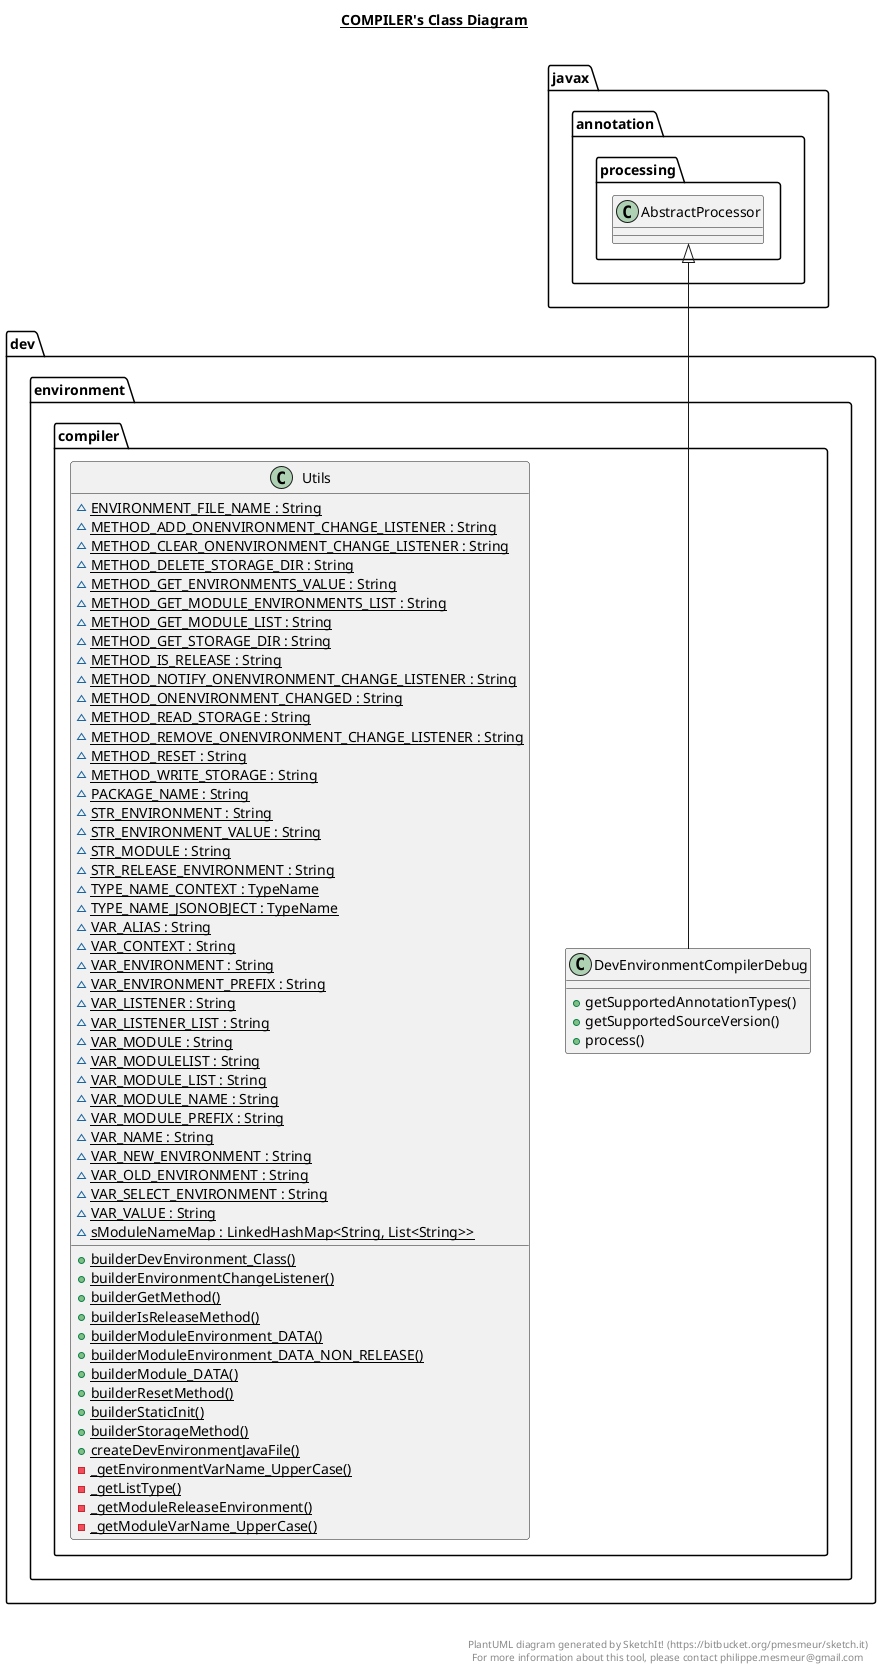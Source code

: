 @startuml

title __COMPILER's Class Diagram__\n

  namespace dev.environment.compiler {
    class dev.environment.compiler.DevEnvironmentCompilerDebug {
        + getSupportedAnnotationTypes()
        + getSupportedSourceVersion()
        + process()
    }
  }
  

  namespace dev.environment.compiler {
    class dev.environment.compiler.Utils {
        {static} ~ ENVIRONMENT_FILE_NAME : String
        {static} ~ METHOD_ADD_ONENVIRONMENT_CHANGE_LISTENER : String
        {static} ~ METHOD_CLEAR_ONENVIRONMENT_CHANGE_LISTENER : String
        {static} ~ METHOD_DELETE_STORAGE_DIR : String
        {static} ~ METHOD_GET_ENVIRONMENTS_VALUE : String
        {static} ~ METHOD_GET_MODULE_ENVIRONMENTS_LIST : String
        {static} ~ METHOD_GET_MODULE_LIST : String
        {static} ~ METHOD_GET_STORAGE_DIR : String
        {static} ~ METHOD_IS_RELEASE : String
        {static} ~ METHOD_NOTIFY_ONENVIRONMENT_CHANGE_LISTENER : String
        {static} ~ METHOD_ONENVIRONMENT_CHANGED : String
        {static} ~ METHOD_READ_STORAGE : String
        {static} ~ METHOD_REMOVE_ONENVIRONMENT_CHANGE_LISTENER : String
        {static} ~ METHOD_RESET : String
        {static} ~ METHOD_WRITE_STORAGE : String
        {static} ~ PACKAGE_NAME : String
        {static} ~ STR_ENVIRONMENT : String
        {static} ~ STR_ENVIRONMENT_VALUE : String
        {static} ~ STR_MODULE : String
        {static} ~ STR_RELEASE_ENVIRONMENT : String
        {static} ~ TYPE_NAME_CONTEXT : TypeName
        {static} ~ TYPE_NAME_JSONOBJECT : TypeName
        {static} ~ VAR_ALIAS : String
        {static} ~ VAR_CONTEXT : String
        {static} ~ VAR_ENVIRONMENT : String
        {static} ~ VAR_ENVIRONMENT_PREFIX : String
        {static} ~ VAR_LISTENER : String
        {static} ~ VAR_LISTENER_LIST : String
        {static} ~ VAR_MODULE : String
        {static} ~ VAR_MODULELIST : String
        {static} ~ VAR_MODULE_LIST : String
        {static} ~ VAR_MODULE_NAME : String
        {static} ~ VAR_MODULE_PREFIX : String
        {static} ~ VAR_NAME : String
        {static} ~ VAR_NEW_ENVIRONMENT : String
        {static} ~ VAR_OLD_ENVIRONMENT : String
        {static} ~ VAR_SELECT_ENVIRONMENT : String
        {static} ~ VAR_VALUE : String
        {static} ~ sModuleNameMap : LinkedHashMap<String, List<String>>
        {static} + builderDevEnvironment_Class()
        {static} + builderEnvironmentChangeListener()
        {static} + builderGetMethod()
        {static} + builderIsReleaseMethod()
        {static} + builderModuleEnvironment_DATA()
        {static} + builderModuleEnvironment_DATA_NON_RELEASE()
        {static} + builderModule_DATA()
        {static} + builderResetMethod()
        {static} + builderStaticInit()
        {static} + builderStorageMethod()
        {static} + createDevEnvironmentJavaFile()
        {static} - _getEnvironmentVarName_UpperCase()
        {static} - _getListType()
        {static} - _getModuleReleaseEnvironment()
        {static} - _getModuleVarName_UpperCase()
    }
  }
  

  dev.environment.compiler.DevEnvironmentCompilerDebug -up-|> javax.annotation.processing.AbstractProcessor


right footer


PlantUML diagram generated by SketchIt! (https://bitbucket.org/pmesmeur/sketch.it)
For more information about this tool, please contact philippe.mesmeur@gmail.com
endfooter

@enduml
